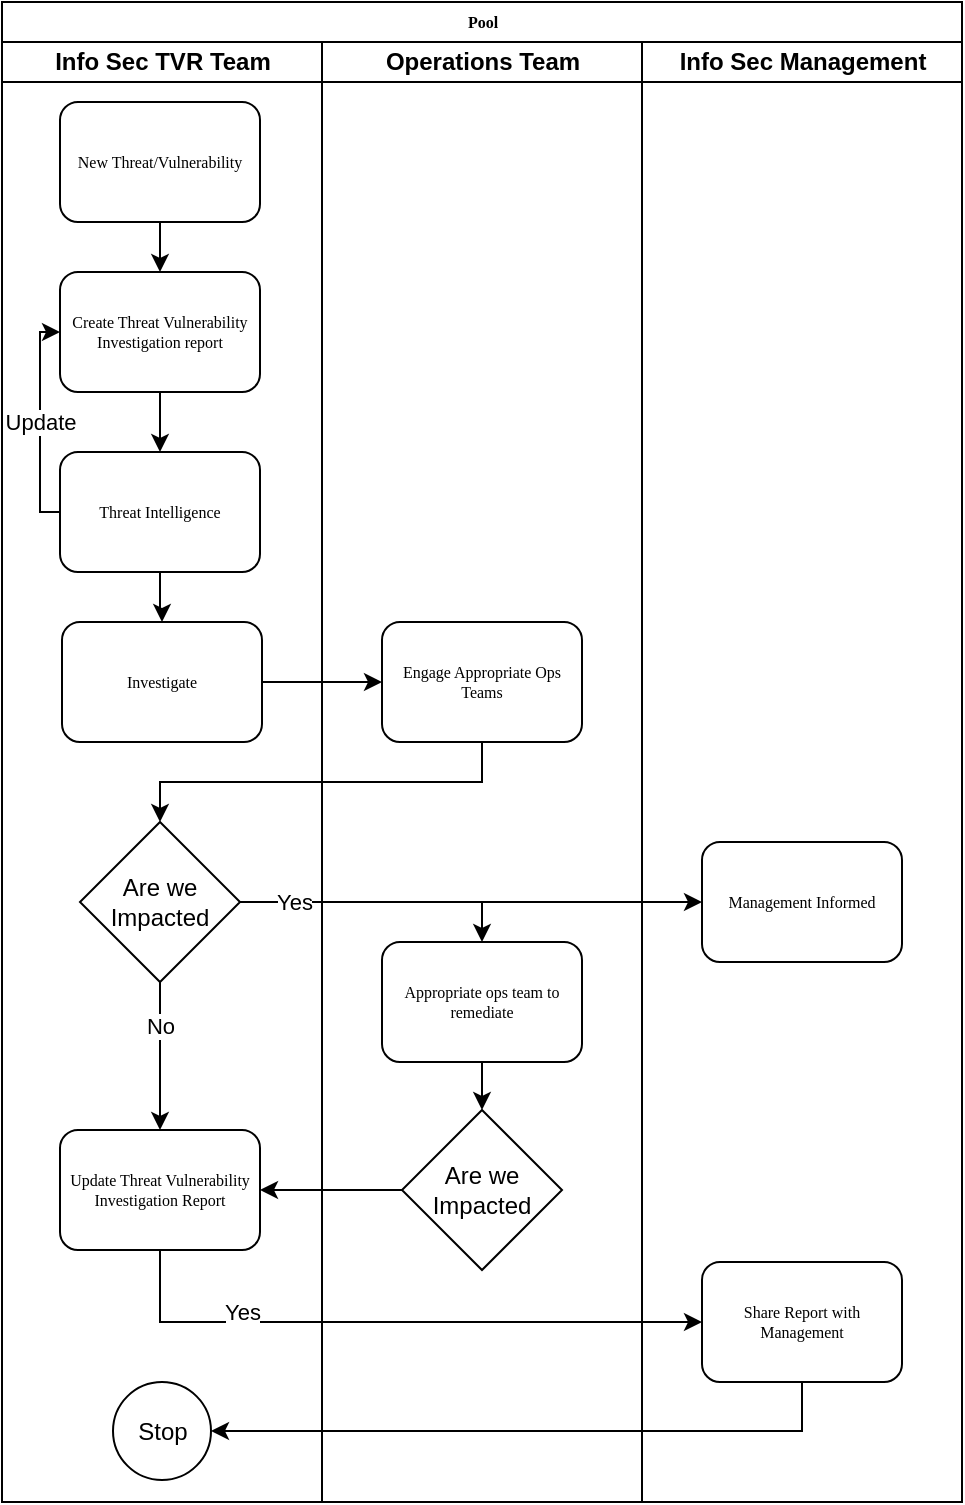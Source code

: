 <mxfile version="15.9.4"><diagram name="Page-1" id="74e2e168-ea6b-b213-b513-2b3c1d86103e"><mxGraphModel dx="1022" dy="734" grid="1" gridSize="10" guides="1" tooltips="1" connect="1" arrows="1" fold="1" page="1" pageScale="1" pageWidth="1100" pageHeight="850" background="none" math="0" shadow="0"><root><mxCell id="0"/><mxCell id="1" parent="0"/><mxCell id="77e6c97f196da883-1" value="Pool" style="swimlane;html=1;childLayout=stackLayout;startSize=20;rounded=0;shadow=0;labelBackgroundColor=none;strokeWidth=1;fontFamily=Verdana;fontSize=8;align=center;" parent="1" vertex="1"><mxGeometry x="230" y="40" width="480" height="750" as="geometry"/></mxCell><mxCell id="JC5u3lQ4AoLT7Kh2OVnv-25" style="edgeStyle=orthogonalEdgeStyle;rounded=0;orthogonalLoop=1;jettySize=auto;html=1;exitX=1;exitY=0.5;exitDx=0;exitDy=0;entryX=0;entryY=0.5;entryDx=0;entryDy=0;" edge="1" parent="77e6c97f196da883-1" source="JC5u3lQ4AoLT7Kh2OVnv-8" target="JC5u3lQ4AoLT7Kh2OVnv-23"><mxGeometry relative="1" as="geometry"/></mxCell><mxCell id="77e6c97f196da883-2" value="Info Sec TVR Team" style="swimlane;html=1;startSize=20;" parent="77e6c97f196da883-1" vertex="1"><mxGeometry y="20" width="160" height="730" as="geometry"/></mxCell><mxCell id="JC5u3lQ4AoLT7Kh2OVnv-5" value="" style="edgeStyle=orthogonalEdgeStyle;rounded=0;orthogonalLoop=1;jettySize=auto;html=1;" edge="1" parent="77e6c97f196da883-2" source="77e6c97f196da883-8" target="JC5u3lQ4AoLT7Kh2OVnv-4"><mxGeometry relative="1" as="geometry"/></mxCell><mxCell id="77e6c97f196da883-8" value="New Threat/Vulnerability" style="rounded=1;whiteSpace=wrap;html=1;shadow=0;labelBackgroundColor=none;strokeWidth=1;fontFamily=Verdana;fontSize=8;align=center;" parent="77e6c97f196da883-2" vertex="1"><mxGeometry x="29" y="30" width="100" height="60" as="geometry"/></mxCell><mxCell id="JC5u3lQ4AoLT7Kh2OVnv-7" value="Update" style="edgeStyle=orthogonalEdgeStyle;rounded=0;orthogonalLoop=1;jettySize=auto;html=1;exitX=0;exitY=0.5;exitDx=0;exitDy=0;entryX=0;entryY=0.5;entryDx=0;entryDy=0;" edge="1" parent="77e6c97f196da883-2" source="77e6c97f196da883-9" target="JC5u3lQ4AoLT7Kh2OVnv-4"><mxGeometry relative="1" as="geometry"><Array as="points"><mxPoint x="19" y="235"/><mxPoint x="19" y="145"/></Array></mxGeometry></mxCell><mxCell id="JC5u3lQ4AoLT7Kh2OVnv-29" value="" style="edgeStyle=orthogonalEdgeStyle;rounded=0;orthogonalLoop=1;jettySize=auto;html=1;" edge="1" parent="77e6c97f196da883-2" source="77e6c97f196da883-9" target="JC5u3lQ4AoLT7Kh2OVnv-26"><mxGeometry relative="1" as="geometry"/></mxCell><mxCell id="77e6c97f196da883-9" value="Threat Intelligence" style="rounded=1;whiteSpace=wrap;html=1;shadow=0;labelBackgroundColor=none;strokeWidth=1;fontFamily=Verdana;fontSize=8;align=center;" parent="77e6c97f196da883-2" vertex="1"><mxGeometry x="29" y="205" width="100" height="60" as="geometry"/></mxCell><mxCell id="JC5u3lQ4AoLT7Kh2OVnv-6" value="" style="edgeStyle=orthogonalEdgeStyle;rounded=0;orthogonalLoop=1;jettySize=auto;html=1;" edge="1" parent="77e6c97f196da883-2" source="JC5u3lQ4AoLT7Kh2OVnv-4" target="77e6c97f196da883-9"><mxGeometry relative="1" as="geometry"/></mxCell><mxCell id="JC5u3lQ4AoLT7Kh2OVnv-4" value="Create Threat Vulnerability&lt;br&gt;Investigation report" style="rounded=1;whiteSpace=wrap;html=1;shadow=0;labelBackgroundColor=none;strokeWidth=1;fontFamily=Verdana;fontSize=8;align=center;" vertex="1" parent="77e6c97f196da883-2"><mxGeometry x="29" y="115" width="100" height="60" as="geometry"/></mxCell><mxCell id="JC5u3lQ4AoLT7Kh2OVnv-8" value="Are we Impacted" style="rhombus;whiteSpace=wrap;html=1;" vertex="1" parent="77e6c97f196da883-2"><mxGeometry x="39" y="390" width="80" height="80" as="geometry"/></mxCell><mxCell id="JC5u3lQ4AoLT7Kh2OVnv-14" value="Update Threat Vulnerability Investigation Report" style="rounded=1;whiteSpace=wrap;html=1;shadow=0;labelBackgroundColor=none;strokeWidth=1;fontFamily=Verdana;fontSize=8;align=center;" vertex="1" parent="77e6c97f196da883-2"><mxGeometry x="29" y="544" width="100" height="60" as="geometry"/></mxCell><mxCell id="JC5u3lQ4AoLT7Kh2OVnv-13" value="No" style="edgeStyle=orthogonalEdgeStyle;rounded=0;orthogonalLoop=1;jettySize=auto;html=1;exitX=0.5;exitY=1;exitDx=0;exitDy=0;entryX=0.5;entryY=0;entryDx=0;entryDy=0;" edge="1" parent="77e6c97f196da883-2" source="JC5u3lQ4AoLT7Kh2OVnv-8" target="JC5u3lQ4AoLT7Kh2OVnv-14"><mxGeometry x="-0.419" relative="1" as="geometry"><mxPoint as="offset"/></mxGeometry></mxCell><mxCell id="JC5u3lQ4AoLT7Kh2OVnv-22" value="Stop" style="ellipse;whiteSpace=wrap;html=1;aspect=fixed;" vertex="1" parent="77e6c97f196da883-2"><mxGeometry x="55.5" y="670" width="49" height="49" as="geometry"/></mxCell><mxCell id="JC5u3lQ4AoLT7Kh2OVnv-26" value="Investigate" style="rounded=1;whiteSpace=wrap;html=1;shadow=0;labelBackgroundColor=none;strokeWidth=1;fontFamily=Verdana;fontSize=8;align=center;" vertex="1" parent="77e6c97f196da883-2"><mxGeometry x="30" y="290" width="100" height="60" as="geometry"/></mxCell><mxCell id="77e6c97f196da883-3" value="Operations Team" style="swimlane;html=1;startSize=20;" parent="77e6c97f196da883-1" vertex="1"><mxGeometry x="160" y="20" width="160" height="730" as="geometry"/></mxCell><mxCell id="JC5u3lQ4AoLT7Kh2OVnv-20" value="" style="edgeStyle=orthogonalEdgeStyle;rounded=0;orthogonalLoop=1;jettySize=auto;html=1;entryX=0.5;entryY=0;entryDx=0;entryDy=0;" edge="1" parent="77e6c97f196da883-3" source="77e6c97f196da883-10" target="JC5u3lQ4AoLT7Kh2OVnv-31"><mxGeometry relative="1" as="geometry"><mxPoint x="80" y="530" as="targetPoint"/></mxGeometry></mxCell><mxCell id="77e6c97f196da883-10" value="Appropriate ops team to remediate" style="rounded=1;whiteSpace=wrap;html=1;shadow=0;labelBackgroundColor=none;strokeWidth=1;fontFamily=Verdana;fontSize=8;align=center;" parent="77e6c97f196da883-3" vertex="1"><mxGeometry x="30" y="450" width="100" height="60" as="geometry"/></mxCell><mxCell id="JC5u3lQ4AoLT7Kh2OVnv-27" value="Engage Appropriate Ops Teams" style="rounded=1;whiteSpace=wrap;html=1;shadow=0;labelBackgroundColor=none;strokeWidth=1;fontFamily=Verdana;fontSize=8;align=center;" vertex="1" parent="77e6c97f196da883-3"><mxGeometry x="30" y="290" width="100" height="60" as="geometry"/></mxCell><mxCell id="JC5u3lQ4AoLT7Kh2OVnv-31" value="Are we Impacted" style="rhombus;whiteSpace=wrap;html=1;" vertex="1" parent="77e6c97f196da883-3"><mxGeometry x="40" y="534" width="80" height="80" as="geometry"/></mxCell><mxCell id="77e6c97f196da883-4" value="Info Sec Management" style="swimlane;html=1;startSize=20;" parent="77e6c97f196da883-1" vertex="1"><mxGeometry x="320" y="20" width="160" height="730" as="geometry"/></mxCell><mxCell id="JC5u3lQ4AoLT7Kh2OVnv-10" value="Share Report with Management" style="rounded=1;whiteSpace=wrap;html=1;shadow=0;labelBackgroundColor=none;strokeWidth=1;fontFamily=Verdana;fontSize=8;align=center;" vertex="1" parent="77e6c97f196da883-4"><mxGeometry x="30" y="610" width="100" height="60" as="geometry"/></mxCell><mxCell id="JC5u3lQ4AoLT7Kh2OVnv-23" value="Management Informed" style="rounded=1;whiteSpace=wrap;html=1;shadow=0;labelBackgroundColor=none;strokeWidth=1;fontFamily=Verdana;fontSize=8;align=center;" vertex="1" parent="77e6c97f196da883-4"><mxGeometry x="30" y="400" width="100" height="60" as="geometry"/></mxCell><mxCell id="JC5u3lQ4AoLT7Kh2OVnv-11" style="edgeStyle=orthogonalEdgeStyle;rounded=0;orthogonalLoop=1;jettySize=auto;html=1;exitX=0.5;exitY=1;exitDx=0;exitDy=0;entryX=0;entryY=0.5;entryDx=0;entryDy=0;" edge="1" parent="77e6c97f196da883-1" source="JC5u3lQ4AoLT7Kh2OVnv-14" target="JC5u3lQ4AoLT7Kh2OVnv-10"><mxGeometry relative="1" as="geometry"/></mxCell><mxCell id="JC5u3lQ4AoLT7Kh2OVnv-12" value="Yes" style="edgeLabel;html=1;align=center;verticalAlign=middle;resizable=0;points=[];" vertex="1" connectable="0" parent="JC5u3lQ4AoLT7Kh2OVnv-11"><mxGeometry x="-0.49" y="2" relative="1" as="geometry"><mxPoint x="-2" y="-3" as="offset"/></mxGeometry></mxCell><mxCell id="JC5u3lQ4AoLT7Kh2OVnv-16" value="Yes" style="edgeStyle=orthogonalEdgeStyle;rounded=0;orthogonalLoop=1;jettySize=auto;html=1;exitX=1;exitY=0.5;exitDx=0;exitDy=0;entryX=0.5;entryY=0;entryDx=0;entryDy=0;" edge="1" parent="77e6c97f196da883-1" source="JC5u3lQ4AoLT7Kh2OVnv-8" target="77e6c97f196da883-10"><mxGeometry x="-0.622" relative="1" as="geometry"><mxPoint as="offset"/></mxGeometry></mxCell><mxCell id="JC5u3lQ4AoLT7Kh2OVnv-21" value="" style="edgeStyle=orthogonalEdgeStyle;rounded=0;orthogonalLoop=1;jettySize=auto;html=1;exitX=0;exitY=0.5;exitDx=0;exitDy=0;" edge="1" parent="77e6c97f196da883-1" source="JC5u3lQ4AoLT7Kh2OVnv-31" target="JC5u3lQ4AoLT7Kh2OVnv-14"><mxGeometry relative="1" as="geometry"><mxPoint x="190" y="580" as="sourcePoint"/></mxGeometry></mxCell><mxCell id="JC5u3lQ4AoLT7Kh2OVnv-24" style="edgeStyle=orthogonalEdgeStyle;rounded=0;orthogonalLoop=1;jettySize=auto;html=1;exitX=0.5;exitY=1;exitDx=0;exitDy=0;entryX=1;entryY=0.5;entryDx=0;entryDy=0;" edge="1" parent="77e6c97f196da883-1" source="JC5u3lQ4AoLT7Kh2OVnv-10" target="JC5u3lQ4AoLT7Kh2OVnv-22"><mxGeometry relative="1" as="geometry"/></mxCell><mxCell id="JC5u3lQ4AoLT7Kh2OVnv-28" style="edgeStyle=orthogonalEdgeStyle;rounded=0;orthogonalLoop=1;jettySize=auto;html=1;exitX=1;exitY=0.5;exitDx=0;exitDy=0;" edge="1" parent="77e6c97f196da883-1" source="JC5u3lQ4AoLT7Kh2OVnv-26" target="JC5u3lQ4AoLT7Kh2OVnv-27"><mxGeometry relative="1" as="geometry"/></mxCell><mxCell id="JC5u3lQ4AoLT7Kh2OVnv-30" style="edgeStyle=orthogonalEdgeStyle;rounded=0;orthogonalLoop=1;jettySize=auto;html=1;exitX=0.5;exitY=1;exitDx=0;exitDy=0;" edge="1" parent="77e6c97f196da883-1" source="JC5u3lQ4AoLT7Kh2OVnv-27" target="JC5u3lQ4AoLT7Kh2OVnv-8"><mxGeometry relative="1" as="geometry"/></mxCell></root></mxGraphModel></diagram></mxfile>